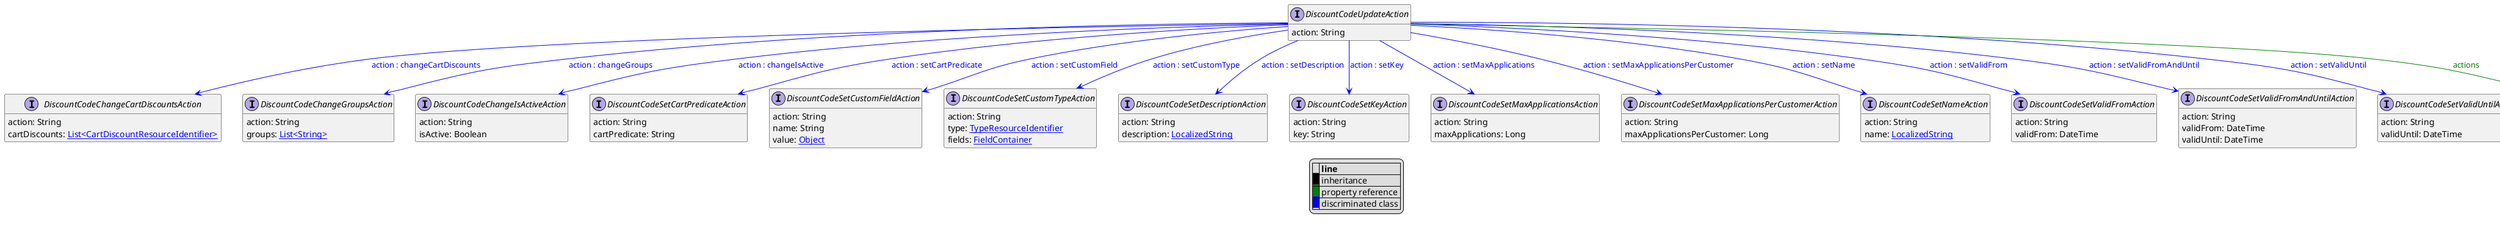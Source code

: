 @startuml

hide empty fields
hide empty methods
legend
|= |= line |
|<back:black>   </back>| inheritance |
|<back:green>   </back>| property reference |
|<back:blue>   </back>| discriminated class |
endlegend
interface DiscountCodeUpdateAction [[DiscountCodeUpdateAction.svg]]  {
    action: String
}


interface DiscountCodeChangeCartDiscountsAction [[DiscountCodeChangeCartDiscountsAction.svg]]  {
    action: String
    cartDiscounts: [[CartDiscountResourceIdentifier.svg List<CartDiscountResourceIdentifier>]]
}
interface DiscountCodeChangeGroupsAction [[DiscountCodeChangeGroupsAction.svg]]  {
    action: String
    groups: [[String.svg List<String>]]
}
interface DiscountCodeChangeIsActiveAction [[DiscountCodeChangeIsActiveAction.svg]]  {
    action: String
    isActive: Boolean
}
interface DiscountCodeSetCartPredicateAction [[DiscountCodeSetCartPredicateAction.svg]]  {
    action: String
    cartPredicate: String
}
interface DiscountCodeSetCustomFieldAction [[DiscountCodeSetCustomFieldAction.svg]]  {
    action: String
    name: String
    value: [[Object.svg Object]]
}
interface DiscountCodeSetCustomTypeAction [[DiscountCodeSetCustomTypeAction.svg]]  {
    action: String
    type: [[TypeResourceIdentifier.svg TypeResourceIdentifier]]
    fields: [[FieldContainer.svg FieldContainer]]
}
interface DiscountCodeSetDescriptionAction [[DiscountCodeSetDescriptionAction.svg]]  {
    action: String
    description: [[LocalizedString.svg LocalizedString]]
}
interface DiscountCodeSetKeyAction [[DiscountCodeSetKeyAction.svg]]  {
    action: String
    key: String
}
interface DiscountCodeSetMaxApplicationsAction [[DiscountCodeSetMaxApplicationsAction.svg]]  {
    action: String
    maxApplications: Long
}
interface DiscountCodeSetMaxApplicationsPerCustomerAction [[DiscountCodeSetMaxApplicationsPerCustomerAction.svg]]  {
    action: String
    maxApplicationsPerCustomer: Long
}
interface DiscountCodeSetNameAction [[DiscountCodeSetNameAction.svg]]  {
    action: String
    name: [[LocalizedString.svg LocalizedString]]
}
interface DiscountCodeSetValidFromAction [[DiscountCodeSetValidFromAction.svg]]  {
    action: String
    validFrom: DateTime
}
interface DiscountCodeSetValidFromAndUntilAction [[DiscountCodeSetValidFromAndUntilAction.svg]]  {
    action: String
    validFrom: DateTime
    validUntil: DateTime
}
interface DiscountCodeSetValidUntilAction [[DiscountCodeSetValidUntilAction.svg]]  {
    action: String
    validUntil: DateTime
}
interface DiscountCodeUpdate [[DiscountCodeUpdate.svg]]  {
    version: Long
    actions: [[DiscountCodeUpdateAction.svg List<DiscountCodeUpdateAction>]]
}
DiscountCodeUpdateAction --> DiscountCodeChangeCartDiscountsAction #blue;text:blue : "action : changeCartDiscounts"
DiscountCodeUpdateAction --> DiscountCodeChangeGroupsAction #blue;text:blue : "action : changeGroups"
DiscountCodeUpdateAction --> DiscountCodeChangeIsActiveAction #blue;text:blue : "action : changeIsActive"
DiscountCodeUpdateAction --> DiscountCodeSetCartPredicateAction #blue;text:blue : "action : setCartPredicate"
DiscountCodeUpdateAction --> DiscountCodeSetCustomFieldAction #blue;text:blue : "action : setCustomField"
DiscountCodeUpdateAction --> DiscountCodeSetCustomTypeAction #blue;text:blue : "action : setCustomType"
DiscountCodeUpdateAction --> DiscountCodeSetDescriptionAction #blue;text:blue : "action : setDescription"
DiscountCodeUpdateAction --> DiscountCodeSetKeyAction #blue;text:blue : "action : setKey"
DiscountCodeUpdateAction --> DiscountCodeSetMaxApplicationsAction #blue;text:blue : "action : setMaxApplications"
DiscountCodeUpdateAction --> DiscountCodeSetMaxApplicationsPerCustomerAction #blue;text:blue : "action : setMaxApplicationsPerCustomer"
DiscountCodeUpdateAction --> DiscountCodeSetNameAction #blue;text:blue : "action : setName"
DiscountCodeUpdateAction --> DiscountCodeSetValidFromAction #blue;text:blue : "action : setValidFrom"
DiscountCodeUpdateAction --> DiscountCodeSetValidFromAndUntilAction #blue;text:blue : "action : setValidFromAndUntil"
DiscountCodeUpdateAction --> DiscountCodeSetValidUntilAction #blue;text:blue : "action : setValidUntil"
DiscountCodeUpdateAction --> DiscountCodeUpdate #green;text:green : "actions"
@enduml
